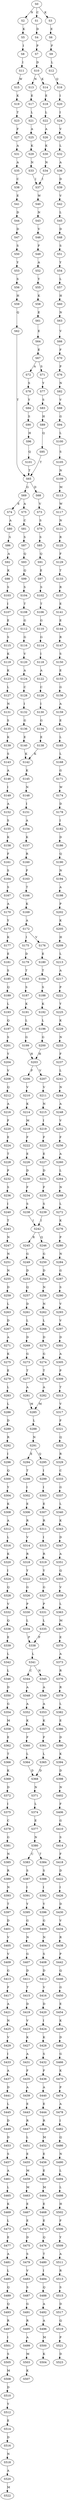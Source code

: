 strict digraph  {
	S0 -> S1 [ label = C ];
	S0 -> S2 [ label = N ];
	S0 -> S3 [ label = K ];
	S1 -> S4 [ label = D ];
	S2 -> S5 [ label = K ];
	S3 -> S6 [ label = E ];
	S4 -> S7 [ label = P ];
	S5 -> S8 [ label = I ];
	S6 -> S9 [ label = F ];
	S7 -> S10 [ label = D ];
	S8 -> S11 [ label = I ];
	S9 -> S12 [ label = L ];
	S10 -> S13 [ label = N ];
	S10 -> S14 [ label = K ];
	S11 -> S15 [ label = W ];
	S12 -> S16 [ label = Q ];
	S13 -> S17 [ label = E ];
	S14 -> S18 [ label = E ];
	S15 -> S19 [ label = K ];
	S16 -> S20 [ label = I ];
	S17 -> S21 [ label = L ];
	S18 -> S22 [ label = L ];
	S19 -> S23 [ label = T ];
	S20 -> S24 [ label = I ];
	S21 -> S25 [ label = A ];
	S22 -> S26 [ label = A ];
	S23 -> S27 [ label = F ];
	S24 -> S28 [ label = V ];
	S25 -> S29 [ label = K ];
	S26 -> S30 [ label = K ];
	S27 -> S31 [ label = A ];
	S28 -> S32 [ label = L ];
	S29 -> S33 [ label = N ];
	S30 -> S34 [ label = N ];
	S31 -> S35 [ label = A ];
	S32 -> S36 [ label = A ];
	S33 -> S37 [ label = I ];
	S34 -> S37 [ label = I ];
	S35 -> S38 [ label = C ];
	S36 -> S39 [ label = D ];
	S37 -> S40 [ label = W ];
	S38 -> S41 [ label = E ];
	S39 -> S42 [ label = V ];
	S40 -> S43 [ label = N ];
	S41 -> S44 [ label = D ];
	S42 -> S45 [ label = L ];
	S43 -> S46 [ label = V ];
	S44 -> S47 [ label = D ];
	S45 -> S48 [ label = D ];
	S46 -> S49 [ label = F ];
	S47 -> S50 [ label = S ];
	S48 -> S51 [ label = S ];
	S49 -> S52 [ label = A ];
	S50 -> S53 [ label = Y ];
	S51 -> S54 [ label = Y ];
	S52 -> S55 [ label = Y ];
	S53 -> S56 [ label = S ];
	S54 -> S57 [ label = L ];
	S55 -> S58 [ label = K ];
	S56 -> S59 [ label = H ];
	S57 -> S60 [ label = H ];
	S58 -> S61 [ label = E ];
	S59 -> S62 [ label = Q ];
	S60 -> S63 [ label = N ];
	S61 -> S64 [ label = E ];
	S62 -> S65 [ label = T ];
	S63 -> S66 [ label = V ];
	S64 -> S67 [ label = E ];
	S65 -> S68 [ label = D ];
	S65 -> S69 [ label = G ];
	S66 -> S70 [ label = F ];
	S67 -> S71 [ label = S ];
	S67 -> S72 [ label = A ];
	S68 -> S73 [ label = V ];
	S69 -> S74 [ label = E ];
	S69 -> S75 [ label = A ];
	S70 -> S76 [ label = P ];
	S71 -> S77 [ label = Y ];
	S72 -> S78 [ label = S ];
	S73 -> S79 [ label = S ];
	S74 -> S80 [ label = A ];
	S75 -> S81 [ label = C ];
	S76 -> S82 [ label = N ];
	S77 -> S83 [ label = S ];
	S78 -> S84 [ label = Y ];
	S79 -> S85 [ label = S ];
	S80 -> S86 [ label = S ];
	S81 -> S87 [ label = S ];
	S82 -> S88 [ label = V ];
	S83 -> S89 [ label = H ];
	S84 -> S90 [ label = S ];
	S85 -> S91 [ label = Q ];
	S86 -> S92 [ label = A ];
	S87 -> S93 [ label = Q ];
	S88 -> S94 [ label = G ];
	S89 -> S95 [ label = Q ];
	S90 -> S96 [ label = H ];
	S91 -> S97 [ label = E ];
	S92 -> S98 [ label = K ];
	S93 -> S99 [ label = Q ];
	S94 -> S100 [ label = L ];
	S95 -> S65 [ label = T ];
	S96 -> S101 [ label = Q ];
	S97 -> S102 [ label = S ];
	S98 -> S103 [ label = S ];
	S99 -> S104 [ label = S ];
	S100 -> S105 [ label = S ];
	S101 -> S65 [ label = T ];
	S102 -> S106 [ label = T ];
	S103 -> S107 [ label = I ];
	S104 -> S108 [ label = T ];
	S105 -> S109 [ label = N ];
	S106 -> S110 [ label = G ];
	S107 -> S111 [ label = E ];
	S108 -> S112 [ label = G ];
	S109 -> S113 [ label = M ];
	S110 -> S114 [ label = G ];
	S111 -> S115 [ label = S ];
	S112 -> S116 [ label = G ];
	S113 -> S117 [ label = W ];
	S114 -> S118 [ label = I ];
	S115 -> S119 [ label = K ];
	S116 -> S120 [ label = V ];
	S117 -> S121 [ label = N ];
	S118 -> S122 [ label = A ];
	S119 -> S123 [ label = K ];
	S120 -> S124 [ label = A ];
	S121 -> S125 [ label = R ];
	S122 -> S126 [ label = C ];
	S123 -> S127 [ label = L ];
	S124 -> S128 [ label = C ];
	S125 -> S129 [ label = F ];
	S126 -> S130 [ label = I ];
	S127 -> S131 [ label = N ];
	S128 -> S132 [ label = I ];
	S129 -> S133 [ label = T ];
	S130 -> S134 [ label = G ];
	S131 -> S135 [ label = S ];
	S132 -> S136 [ label = G ];
	S133 -> S137 [ label = R ];
	S134 -> S138 [ label = E ];
	S135 -> S139 [ label = K ];
	S136 -> S140 [ label = E ];
	S137 -> S141 [ label = E ];
	S138 -> S142 [ label = K ];
	S139 -> S143 [ label = S ];
	S140 -> S142 [ label = K ];
	S141 -> S144 [ label = E ];
	S142 -> S145 [ label = K ];
	S143 -> S146 [ label = A ];
	S144 -> S147 [ label = R ];
	S145 -> S148 [ label = N ];
	S146 -> S149 [ label = I ];
	S147 -> S150 [ label = S ];
	S148 -> S151 [ label = I ];
	S149 -> S152 [ label = A ];
	S150 -> S153 [ label = E ];
	S151 -> S154 [ label = A ];
	S152 -> S155 [ label = S ];
	S153 -> S156 [ label = G ];
	S154 -> S157 [ label = K ];
	S155 -> S158 [ label = K ];
	S156 -> S159 [ label = A ];
	S157 -> S160 [ label = R ];
	S158 -> S161 [ label = F ];
	S159 -> S162 [ label = E ];
	S160 -> S163 [ label = F ];
	S161 -> S164 [ label = S ];
	S162 -> S165 [ label = L ];
	S163 -> S166 [ label = T ];
	S164 -> S167 [ label = S ];
	S165 -> S168 [ label = L ];
	S166 -> S169 [ label = K ];
	S167 -> S170 [ label = A ];
	S168 -> S171 [ label = G ];
	S169 -> S172 [ label = A ];
	S170 -> S173 [ label = Y ];
	S171 -> S174 [ label = W ];
	S172 -> S175 [ label = I ];
	S172 -> S176 [ label = V ];
	S173 -> S177 [ label = K ];
	S174 -> S178 [ label = D ];
	S175 -> S179 [ label = D ];
	S176 -> S180 [ label = E ];
	S177 -> S181 [ label = E ];
	S178 -> S182 [ label = I ];
	S179 -> S183 [ label = T ];
	S180 -> S184 [ label = T ];
	S181 -> S185 [ label = S ];
	S182 -> S186 [ label = D ];
	S183 -> S187 [ label = S ];
	S184 -> S188 [ label = S ];
	S185 -> S189 [ label = Q ];
	S186 -> S190 [ label = Q ];
	S187 -> S191 [ label = K ];
	S188 -> S192 [ label = K ];
	S189 -> S193 [ label = L ];
	S190 -> S194 [ label = N ];
	S191 -> S195 [ label = L ];
	S192 -> S196 [ label = L ];
	S193 -> S197 [ label = Q ];
	S194 -> S198 [ label = A ];
	S195 -> S199 [ label = G ];
	S196 -> S200 [ label = G ];
	S197 -> S201 [ label = S ];
	S198 -> S202 [ label = P ];
	S199 -> S203 [ label = H ];
	S200 -> S203 [ label = H ];
	S201 -> S204 [ label = Y ];
	S202 -> S205 [ label = K ];
	S203 -> S206 [ label = F ];
	S203 -> S207 [ label = V ];
	S204 -> S208 [ label = V ];
	S205 -> S209 [ label = H ];
	S206 -> S210 [ label = V ];
	S207 -> S211 [ label = V ];
	S208 -> S212 [ label = Q ];
	S209 -> S213 [ label = L ];
	S210 -> S214 [ label = K ];
	S211 -> S215 [ label = N ];
	S212 -> S216 [ label = A ];
	S213 -> S217 [ label = A ];
	S214 -> S218 [ label = M ];
	S215 -> S219 [ label = I ];
	S216 -> S220 [ label = F ];
	S217 -> S221 [ label = P ];
	S218 -> S222 [ label = F ];
	S219 -> S223 [ label = F ];
	S220 -> S224 [ label = E ];
	S221 -> S225 [ label = Y ];
	S222 -> S226 [ label = E ];
	S223 -> S227 [ label = E ];
	S224 -> S228 [ label = T ];
	S225 -> S229 [ label = K ];
	S226 -> S230 [ label = D ];
	S227 -> S231 [ label = D ];
	S228 -> S232 [ label = P ];
	S229 -> S233 [ label = N ];
	S230 -> S234 [ label = F ];
	S231 -> S235 [ label = F ];
	S232 -> S236 [ label = S ];
	S233 -> S237 [ label = F ];
	S234 -> S238 [ label = S ];
	S235 -> S239 [ label = S ];
	S236 -> S240 [ label = I ];
	S237 -> S241 [ label = L ];
	S238 -> S242 [ label = I ];
	S239 -> S242 [ label = I ];
	S240 -> S243 [ label = T ];
	S241 -> S244 [ label = N ];
	S242 -> S245 [ label = R ];
	S242 -> S246 [ label = Q ];
	S243 -> S247 [ label = N ];
	S244 -> S248 [ label = A ];
	S245 -> S249 [ label = G ];
	S246 -> S250 [ label = G ];
	S247 -> S251 [ label = N ];
	S248 -> S252 [ label = V ];
	S249 -> S253 [ label = D ];
	S250 -> S254 [ label = D ];
	S251 -> S255 [ label = N ];
	S252 -> S256 [ label = F ];
	S253 -> S257 [ label = Q ];
	S254 -> S258 [ label = N ];
	S255 -> S259 [ label = D ];
	S256 -> S260 [ label = A ];
	S257 -> S261 [ label = D ];
	S258 -> S262 [ label = N ];
	S259 -> S263 [ label = L ];
	S260 -> S264 [ label = L ];
	S261 -> S265 [ label = L ];
	S262 -> S266 [ label = L ];
	S263 -> S267 [ label = D ];
	S264 -> S268 [ label = N ];
	S265 -> S269 [ label = D ];
	S266 -> S270 [ label = D ];
	S267 -> S271 [ label = A ];
	S268 -> S272 [ label = L ];
	S269 -> S273 [ label = G ];
	S270 -> S274 [ label = G ];
	S271 -> S275 [ label = K ];
	S272 -> S276 [ label = K ];
	S273 -> S277 [ label = T ];
	S274 -> S278 [ label = T ];
	S275 -> S279 [ label = E ];
	S276 -> S280 [ label = P ];
	S277 -> S281 [ label = A ];
	S278 -> S282 [ label = A ];
	S279 -> S283 [ label = L ];
	S280 -> S284 [ label = N ];
	S281 -> S285 [ label = M ];
	S282 -> S285 [ label = M ];
	S283 -> S286 [ label = L ];
	S284 -> S287 [ label = G ];
	S285 -> S288 [ label = L ];
	S286 -> S289 [ label = D ];
	S287 -> S290 [ label = S ];
	S288 -> S291 [ label = N ];
	S289 -> S292 [ label = R ];
	S290 -> S293 [ label = V ];
	S291 -> S294 [ label = E ];
	S291 -> S295 [ label = Q ];
	S292 -> S296 [ label = I ];
	S293 -> S297 [ label = V ];
	S294 -> S298 [ label = T ];
	S295 -> S299 [ label = I ];
	S296 -> S300 [ label = Q ];
	S297 -> S301 [ label = D ];
	S298 -> S302 [ label = I ];
	S299 -> S303 [ label = I ];
	S300 -> S304 [ label = Y ];
	S301 -> S305 [ label = A ];
	S302 -> S306 [ label = E ];
	S303 -> S307 [ label = E ];
	S304 -> S308 [ label = K ];
	S305 -> S309 [ label = P ];
	S306 -> S310 [ label = R ];
	S307 -> S311 [ label = R ];
	S308 -> S312 [ label = A ];
	S309 -> S313 [ label = T ];
	S310 -> S314 [ label = V ];
	S311 -> S315 [ label = I ];
	S312 -> S316 [ label = L ];
	S313 -> S317 [ label = V ];
	S314 -> S318 [ label = R ];
	S315 -> S319 [ label = R ];
	S316 -> S320 [ label = K ];
	S317 -> S321 [ label = F ];
	S318 -> S322 [ label = Y ];
	S319 -> S323 [ label = Y ];
	S320 -> S324 [ label = I ];
	S321 -> S325 [ label = Q ];
	S322 -> S326 [ label = G ];
	S323 -> S327 [ label = G ];
	S324 -> S328 [ label = Q ];
	S325 -> S329 [ label = R ];
	S326 -> S330 [ label = P ];
	S327 -> S331 [ label = P ];
	S328 -> S332 [ label = V ];
	S329 -> S333 [ label = C ];
	S330 -> S334 [ label = L ];
	S331 -> S335 [ label = L ];
	S332 -> S336 [ label = Q ];
	S333 -> S337 [ label = G ];
	S334 -> S338 [ label = P ];
	S335 -> S338 [ label = P ];
	S336 -> S339 [ label = E ];
	S337 -> S340 [ label = L ];
	S338 -> S341 [ label = L ];
	S339 -> S342 [ label = L ];
	S340 -> S343 [ label = K ];
	S341 -> S344 [ label = C ];
	S341 -> S345 [ label = N ];
	S342 -> S346 [ label = L ];
	S343 -> S347 [ label = D ];
	S344 -> S348 [ label = A ];
	S345 -> S349 [ label = A ];
	S346 -> S350 [ label = D ];
	S347 -> S351 [ label = A ];
	S348 -> S352 [ label = A ];
	S349 -> S353 [ label = A ];
	S350 -> S354 [ label = G ];
	S351 -> S355 [ label = Q ];
	S352 -> S356 [ label = K ];
	S353 -> S357 [ label = K ];
	S354 -> S358 [ label = M ];
	S355 -> S359 [ label = V ];
	S356 -> S360 [ label = F ];
	S357 -> S361 [ label = F ];
	S358 -> S362 [ label = E ];
	S359 -> S363 [ label = L ];
	S360 -> S364 [ label = L ];
	S361 -> S365 [ label = L ];
	S362 -> S366 [ label = T ];
	S363 -> S367 [ label = M ];
	S364 -> S368 [ label = D ];
	S365 -> S368 [ label = D ];
	S366 -> S369 [ label = K ];
	S367 -> S370 [ label = E ];
	S368 -> S371 [ label = N ];
	S369 -> S372 [ label = D ];
	S370 -> S373 [ label = A ];
	S371 -> S374 [ label = L ];
	S372 -> S375 [ label = I ];
	S373 -> S376 [ label = R ];
	S374 -> S377 [ label = E ];
	S375 -> S378 [ label = C ];
	S376 -> S379 [ label = R ];
	S377 -> S380 [ label = N ];
	S378 -> S381 [ label = G ];
	S379 -> S382 [ label = L ];
	S380 -> S383 [ label = C ];
	S380 -> S384 [ label = T ];
	S381 -> S385 [ label = N ];
	S382 -> S386 [ label = E ];
	S383 -> S387 [ label = S ];
	S384 -> S388 [ label = S ];
	S385 -> S389 [ label = R ];
	S386 -> S390 [ label = D ];
	S387 -> S391 [ label = I ];
	S388 -> S392 [ label = I ];
	S389 -> S393 [ label = N ];
	S390 -> S394 [ label = K ];
	S391 -> S395 [ label = Y ];
	S392 -> S396 [ label = Y ];
	S393 -> S397 [ label = T ];
	S394 -> S398 [ label = D ];
	S395 -> S399 [ label = G ];
	S396 -> S400 [ label = G ];
	S397 -> S401 [ label = D ];
	S398 -> S402 [ label = N ];
	S399 -> S403 [ label = N ];
	S400 -> S404 [ label = N ];
	S401 -> S405 [ label = V ];
	S402 -> S406 [ label = F ];
	S403 -> S407 [ label = G ];
	S404 -> S408 [ label = S ];
	S405 -> S409 [ label = V ];
	S406 -> S410 [ label = G ];
	S407 -> S411 [ label = D ];
	S408 -> S412 [ label = D ];
	S409 -> S413 [ label = G ];
	S410 -> S414 [ label = S ];
	S411 -> S415 [ label = T ];
	S412 -> S416 [ label = V ];
	S413 -> S417 [ label = F ];
	S414 -> S418 [ label = F ];
	S415 -> S419 [ label = D ];
	S416 -> S420 [ label = D ];
	S417 -> S421 [ label = A ];
	S418 -> S422 [ label = D ];
	S419 -> S423 [ label = V ];
	S420 -> S424 [ label = I ];
	S421 -> S425 [ label = N ];
	S422 -> S426 [ label = I ];
	S423 -> S427 [ label = K ];
	S424 -> S428 [ label = K ];
	S425 -> S429 [ label = V ];
	S426 -> S430 [ label = D ];
	S427 -> S431 [ label = A ];
	S428 -> S432 [ label = S ];
	S429 -> S433 [ label = I ];
	S430 -> S434 [ label = V ];
	S431 -> S435 [ label = F ];
	S432 -> S436 [ label = F ];
	S433 -> S437 [ label = A ];
	S434 -> S438 [ label = R ];
	S435 -> S439 [ label = A ];
	S436 -> S440 [ label = A ];
	S437 -> S441 [ label = D ];
	S438 -> S442 [ label = P ];
	S439 -> S443 [ label = E ];
	S440 -> S444 [ label = E ];
	S441 -> S445 [ label = L ];
	S442 -> S446 [ label = Q ];
	S443 -> S447 [ label = R ];
	S444 -> S448 [ label = R ];
	S445 -> S449 [ label = D ];
	S446 -> S450 [ label = G ];
	S447 -> S451 [ label = L ];
	S448 -> S452 [ label = M ];
	S449 -> S453 [ label = D ];
	S450 -> S454 [ label = E ];
	S451 -> S455 [ label = E ];
	S452 -> S456 [ label = E ];
	S453 -> S457 [ label = S ];
	S454 -> S458 [ label = K ];
	S455 -> S459 [ label = M ];
	S456 -> S460 [ label = E ];
	S457 -> S461 [ label = A ];
	S458 -> S462 [ label = D ];
	S459 -> S463 [ label = M ];
	S460 -> S464 [ label = M ];
	S461 -> S465 [ label = L ];
	S462 -> S466 [ label = G ];
	S463 -> S467 [ label = E ];
	S464 -> S468 [ label = E ];
	S465 -> S469 [ label = K ];
	S466 -> S470 [ label = K ];
	S467 -> S471 [ label = E ];
	S468 -> S472 [ label = E ];
	S469 -> S473 [ label = L ];
	S470 -> S474 [ label = P ];
	S471 -> S475 [ label = D ];
	S472 -> S476 [ label = Q ];
	S473 -> S477 [ label = E ];
	S474 -> S478 [ label = A ];
	S475 -> S479 [ label = S ];
	S476 -> S480 [ label = T ];
	S477 -> S481 [ label = A ];
	S478 -> S482 [ label = I ];
	S479 -> S483 [ label = V ];
	S480 -> S484 [ label = I ];
	S481 -> S485 [ label = L ];
	S482 -> S486 [ label = Q ];
	S483 -> S487 [ label = S ];
	S484 -> S488 [ label = Q ];
	S485 -> S489 [ label = Q ];
	S486 -> S490 [ label = N ];
	S487 -> S491 [ label = G ];
	S488 -> S492 [ label = A ];
	S489 -> S493 [ label = Q ];
	S490 -> S494 [ label = L ];
	S491 -> S495 [ label = R ];
	S492 -> S496 [ label = A ];
	S493 -> S497 [ label = R ];
	S494 -> S498 [ label = L ];
	S495 -> S499 [ label = A ];
	S496 -> S500 [ label = M ];
	S497 -> S501 [ label = I ];
	S498 -> S502 [ label = H ];
	S499 -> S503 [ label = M ];
	S500 -> S504 [ label = K ];
	S501 -> S505 [ label = S ];
	S502 -> S506 [ label = F ];
	S503 -> S507 [ label = K ];
	S505 -> S508 [ label = M ];
	S506 -> S509 [ label = Y ];
	S508 -> S510 [ label = D ];
	S509 -> S511 [ label = A ];
	S510 -> S512 [ label = Y ];
	S511 -> S513 [ label = R ];
	S512 -> S514 [ label = E ];
	S513 -> S515 [ label = S ];
	S514 -> S516 [ label = D ];
	S515 -> S517 [ label = D ];
	S516 -> S518 [ label = N ];
	S517 -> S519 [ label = Q ];
	S518 -> S520 [ label = A ];
	S519 -> S521 [ label = P ];
	S520 -> S522 [ label = M ];
	S521 -> S523 [ label = D ];
}
